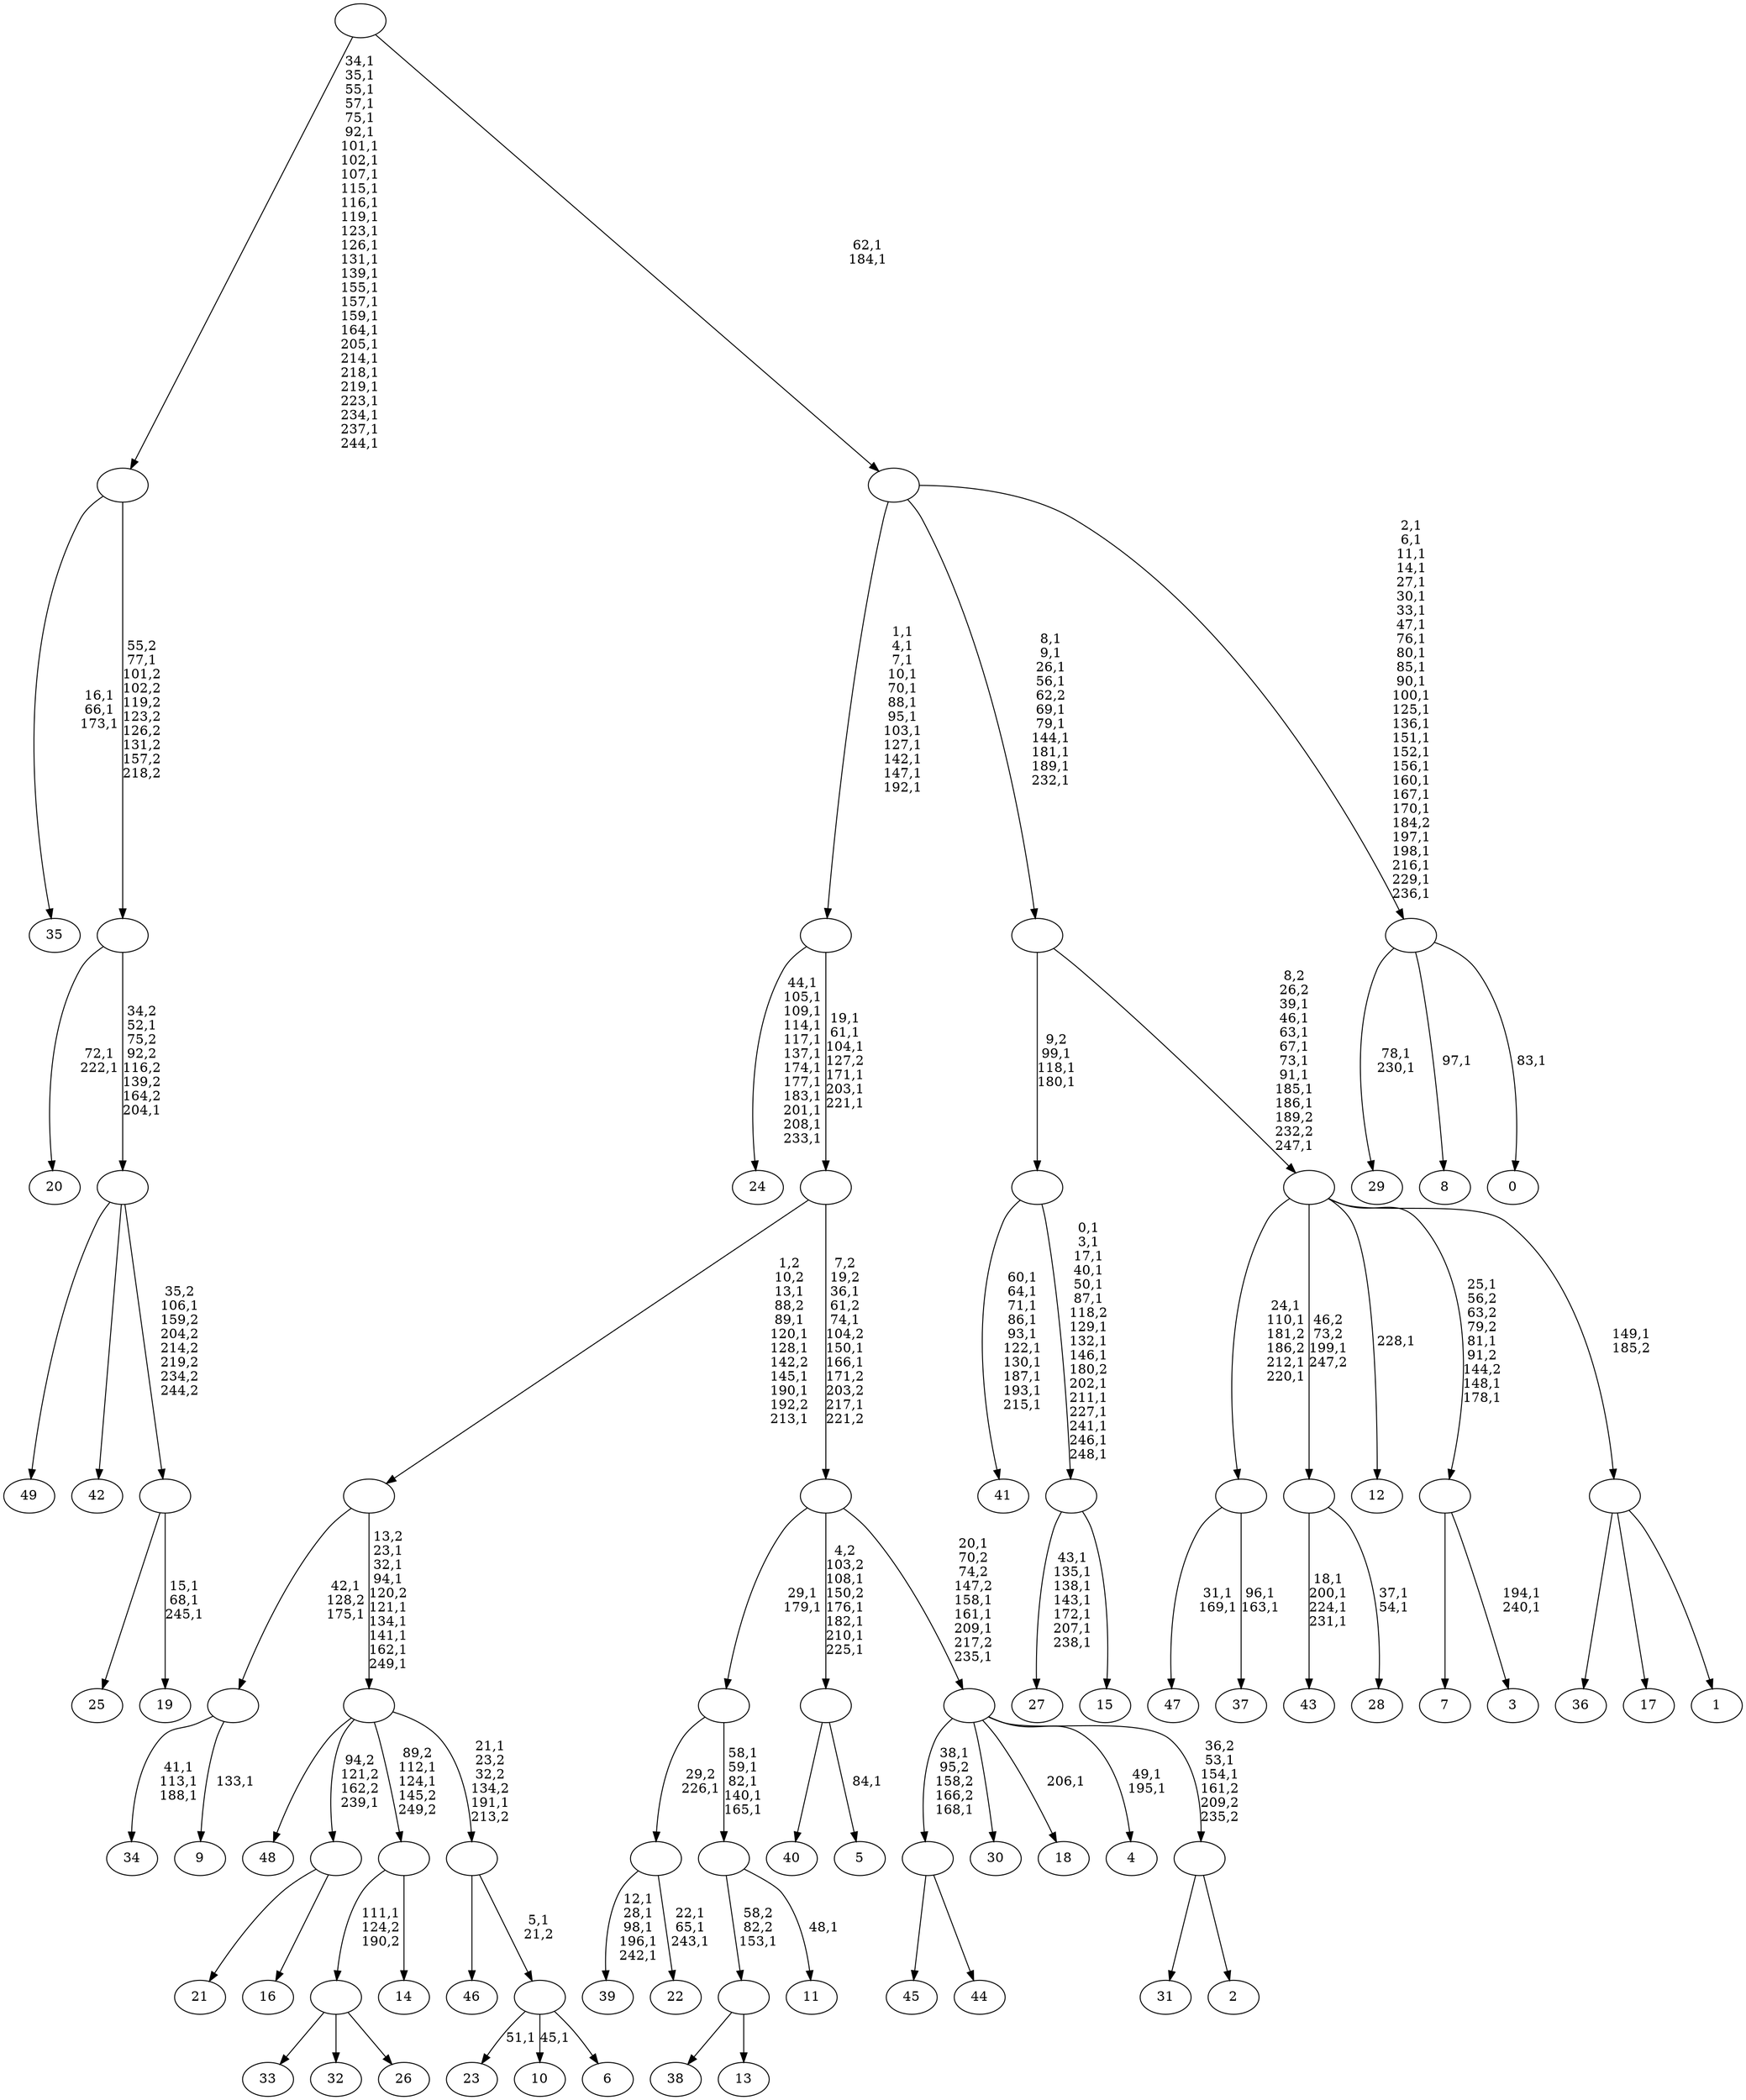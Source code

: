 digraph T {
	300 [label="49"]
	299 [label="48"]
	298 [label="47"]
	295 [label="46"]
	294 [label="45"]
	293 [label="44"]
	292 [label=""]
	290 [label="43"]
	285 [label="42"]
	284 [label="41"]
	273 [label="40"]
	272 [label="39"]
	266 [label="38"]
	265 [label="37"]
	262 [label=""]
	258 [label="36"]
	257 [label="35"]
	253 [label="34"]
	249 [label="33"]
	248 [label="32"]
	247 [label="31"]
	246 [label="30"]
	245 [label="29"]
	242 [label="28"]
	239 [label=""]
	238 [label="27"]
	230 [label="26"]
	229 [label=""]
	228 [label="25"]
	227 [label="24"]
	214 [label="23"]
	212 [label="22"]
	208 [label=""]
	207 [label="21"]
	206 [label="20"]
	203 [label="19"]
	199 [label=""]
	198 [label=""]
	196 [label=""]
	195 [label=""]
	167 [label="18"]
	165 [label="17"]
	164 [label="16"]
	163 [label=""]
	162 [label="15"]
	161 [label=""]
	146 [label=""]
	143 [label="14"]
	142 [label=""]
	140 [label="13"]
	139 [label=""]
	138 [label="12"]
	136 [label="11"]
	134 [label=""]
	129 [label=""]
	127 [label="10"]
	125 [label="9"]
	123 [label=""]
	121 [label="8"]
	119 [label="7"]
	118 [label="6"]
	117 [label=""]
	116 [label=""]
	114 [label=""]
	106 [label=""]
	99 [label="5"]
	97 [label=""]
	92 [label="4"]
	89 [label="3"]
	86 [label=""]
	82 [label="2"]
	81 [label=""]
	79 [label=""]
	74 [label=""]
	69 [label=""]
	63 [label=""]
	51 [label="1"]
	50 [label=""]
	49 [label=""]
	40 [label=""]
	30 [label="0"]
	28 [label=""]
	2 [label=""]
	0 [label=""]
	292 -> 294 [label=""]
	292 -> 293 [label=""]
	262 -> 265 [label="96,1\n163,1"]
	262 -> 298 [label="31,1\n169,1"]
	239 -> 242 [label="37,1\n54,1"]
	239 -> 290 [label="18,1\n200,1\n224,1\n231,1"]
	229 -> 249 [label=""]
	229 -> 248 [label=""]
	229 -> 230 [label=""]
	208 -> 212 [label="22,1\n65,1\n243,1"]
	208 -> 272 [label="12,1\n28,1\n98,1\n196,1\n242,1"]
	199 -> 203 [label="15,1\n68,1\n245,1"]
	199 -> 228 [label=""]
	198 -> 300 [label=""]
	198 -> 285 [label=""]
	198 -> 199 [label="35,2\n106,1\n159,2\n204,2\n214,2\n219,2\n234,2\n244,2"]
	196 -> 198 [label="34,2\n52,1\n75,2\n92,2\n116,2\n139,2\n164,2\n204,1"]
	196 -> 206 [label="72,1\n222,1"]
	195 -> 257 [label="16,1\n66,1\n173,1"]
	195 -> 196 [label="55,2\n77,1\n101,2\n102,2\n119,2\n123,2\n126,2\n131,2\n157,2\n218,2"]
	163 -> 207 [label=""]
	163 -> 164 [label=""]
	161 -> 238 [label="43,1\n135,1\n138,1\n143,1\n172,1\n207,1\n238,1"]
	161 -> 162 [label=""]
	146 -> 161 [label="0,1\n3,1\n17,1\n40,1\n50,1\n87,1\n118,2\n129,1\n132,1\n146,1\n180,2\n202,1\n211,1\n227,1\n241,1\n246,1\n248,1"]
	146 -> 284 [label="60,1\n64,1\n71,1\n86,1\n93,1\n122,1\n130,1\n187,1\n193,1\n215,1"]
	142 -> 229 [label="111,1\n124,2\n190,2"]
	142 -> 143 [label=""]
	139 -> 266 [label=""]
	139 -> 140 [label=""]
	134 -> 136 [label="48,1"]
	134 -> 139 [label="58,2\n82,2\n153,1"]
	129 -> 134 [label="58,1\n59,1\n82,1\n140,1\n165,1"]
	129 -> 208 [label="29,2\n226,1"]
	123 -> 125 [label="133,1"]
	123 -> 253 [label="41,1\n113,1\n188,1"]
	117 -> 127 [label="45,1"]
	117 -> 214 [label="51,1"]
	117 -> 118 [label=""]
	116 -> 295 [label=""]
	116 -> 117 [label="5,1\n21,2"]
	114 -> 116 [label="21,1\n23,2\n32,2\n134,2\n191,1\n213,2"]
	114 -> 142 [label="89,2\n112,1\n124,1\n145,2\n249,2"]
	114 -> 299 [label=""]
	114 -> 163 [label="94,2\n121,2\n162,2\n239,1"]
	106 -> 114 [label="13,2\n23,1\n32,1\n94,1\n120,2\n121,1\n134,1\n141,1\n162,1\n249,1"]
	106 -> 123 [label="42,1\n128,2\n175,1"]
	97 -> 99 [label="84,1"]
	97 -> 273 [label=""]
	86 -> 89 [label="194,1\n240,1"]
	86 -> 119 [label=""]
	81 -> 247 [label=""]
	81 -> 82 [label=""]
	79 -> 81 [label="36,2\n53,1\n154,1\n161,2\n209,2\n235,2"]
	79 -> 92 [label="49,1\n195,1"]
	79 -> 167 [label="206,1"]
	79 -> 292 [label="38,1\n95,2\n158,2\n166,2\n168,1"]
	79 -> 246 [label=""]
	74 -> 79 [label="20,1\n70,2\n74,2\n147,2\n158,1\n161,1\n209,1\n217,2\n235,1"]
	74 -> 97 [label="4,2\n103,2\n108,1\n150,2\n176,1\n182,1\n210,1\n225,1"]
	74 -> 129 [label="29,1\n179,1"]
	69 -> 74 [label="7,2\n19,2\n36,1\n61,2\n74,1\n104,2\n150,1\n166,1\n171,2\n203,2\n217,1\n221,2"]
	69 -> 106 [label="1,2\n10,2\n13,1\n88,2\n89,1\n120,1\n128,1\n142,2\n145,1\n190,1\n192,2\n213,1"]
	63 -> 69 [label="19,1\n61,1\n104,1\n127,2\n171,1\n203,1\n221,1"]
	63 -> 227 [label="44,1\n105,1\n109,1\n114,1\n117,1\n137,1\n174,1\n177,1\n183,1\n201,1\n208,1\n233,1"]
	50 -> 258 [label=""]
	50 -> 165 [label=""]
	50 -> 51 [label=""]
	49 -> 86 [label="25,1\n56,2\n63,2\n79,2\n81,1\n91,2\n144,2\n148,1\n178,1"]
	49 -> 138 [label="228,1"]
	49 -> 262 [label="24,1\n110,1\n181,2\n186,2\n212,1\n220,1"]
	49 -> 239 [label="46,2\n73,2\n199,1\n247,2"]
	49 -> 50 [label="149,1\n185,2"]
	40 -> 49 [label="8,2\n26,2\n39,1\n46,1\n63,1\n67,1\n73,1\n91,1\n185,1\n186,1\n189,2\n232,2\n247,1"]
	40 -> 146 [label="9,2\n99,1\n118,1\n180,1"]
	28 -> 30 [label="83,1"]
	28 -> 121 [label="97,1"]
	28 -> 245 [label="78,1\n230,1"]
	2 -> 28 [label="2,1\n6,1\n11,1\n14,1\n27,1\n30,1\n33,1\n47,1\n76,1\n80,1\n85,1\n90,1\n100,1\n125,1\n136,1\n151,1\n152,1\n156,1\n160,1\n167,1\n170,1\n184,2\n197,1\n198,1\n216,1\n229,1\n236,1"]
	2 -> 40 [label="8,1\n9,1\n26,1\n56,1\n62,2\n69,1\n79,1\n144,1\n181,1\n189,1\n232,1"]
	2 -> 63 [label="1,1\n4,1\n7,1\n10,1\n70,1\n88,1\n95,1\n103,1\n127,1\n142,1\n147,1\n192,1"]
	0 -> 2 [label="62,1\n184,1"]
	0 -> 195 [label="34,1\n35,1\n55,1\n57,1\n75,1\n92,1\n101,1\n102,1\n107,1\n115,1\n116,1\n119,1\n123,1\n126,1\n131,1\n139,1\n155,1\n157,1\n159,1\n164,1\n205,1\n214,1\n218,1\n219,1\n223,1\n234,1\n237,1\n244,1"]
}
